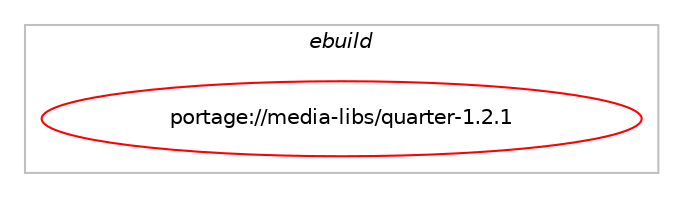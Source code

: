 digraph prolog {

# *************
# Graph options
# *************

newrank=true;
concentrate=true;
compound=true;
graph [rankdir=LR,fontname=Helvetica,fontsize=10,ranksep=1.5];#, ranksep=2.5, nodesep=0.2];
edge  [arrowhead=vee];
node  [fontname=Helvetica,fontsize=10];

# **********
# The ebuild
# **********

subgraph cluster_leftcol {
color=gray;
label=<<i>ebuild</i>>;
id [label="portage://media-libs/quarter-1.2.1", color=red, width=4, href="../media-libs/quarter-1.2.1.svg"];
}

# ****************
# The dependencies
# ****************

subgraph cluster_midcol {
color=gray;
label=<<i>dependencies</i>>;
subgraph cluster_compile {
fillcolor="#eeeeee";
style=filled;
label=<<i>compile</i>>;
# *** BEGIN UNKNOWN DEPENDENCY TYPE (TODO) ***
# id -> equal(use_conditional_group(negative,qt6,portage://media-libs/quarter-1.2.1,[package_dependency(portage://media-libs/quarter-1.2.1,install,no,dev-qt,qtcore,none,[,,],[slot(5)],[]),package_dependency(portage://media-libs/quarter-1.2.1,install,no,dev-qt,qtgui,none,[,,],[slot(5)],[]),package_dependency(portage://media-libs/quarter-1.2.1,install,no,dev-qt,qtwidgets,none,[,,],[slot(5)],[]),package_dependency(portage://media-libs/quarter-1.2.1,install,no,dev-qt,qtopengl,none,[,,],[slot(5)],[]),use_conditional_group(positive,designer,portage://media-libs/quarter-1.2.1,[package_dependency(portage://media-libs/quarter-1.2.1,install,no,dev-qt,designer,none,[,,],[slot(5)],[])])]))
# *** END UNKNOWN DEPENDENCY TYPE (TODO) ***

# *** BEGIN UNKNOWN DEPENDENCY TYPE (TODO) ***
# id -> equal(use_conditional_group(positive,qt6,portage://media-libs/quarter-1.2.1,[package_dependency(portage://media-libs/quarter-1.2.1,install,no,dev-qt,qtbase,none,[,,],[slot(6)],[use(enable(gui),none),use(enable(opengl),none),use(enable(widgets),none)]),package_dependency(portage://media-libs/quarter-1.2.1,install,no,dev-qt,qttools,none,[,,],[slot(6)],[use(enable(widgets),none)]),use_conditional_group(positive,designer,portage://media-libs/quarter-1.2.1,[package_dependency(portage://media-libs/quarter-1.2.1,install,no,dev-qt,qttools,none,[,,],[slot(6)],[use(enable(designer),none)])])]))
# *** END UNKNOWN DEPENDENCY TYPE (TODO) ***

# *** BEGIN UNKNOWN DEPENDENCY TYPE (TODO) ***
# id -> equal(package_dependency(portage://media-libs/quarter-1.2.1,install,no,media-libs,coin,none,[,,],[],[]))
# *** END UNKNOWN DEPENDENCY TYPE (TODO) ***

# *** BEGIN UNKNOWN DEPENDENCY TYPE (TODO) ***
# id -> equal(package_dependency(portage://media-libs/quarter-1.2.1,install,no,virtual,opengl,none,[,,],[],[]))
# *** END UNKNOWN DEPENDENCY TYPE (TODO) ***

}
subgraph cluster_compileandrun {
fillcolor="#eeeeee";
style=filled;
label=<<i>compile and run</i>>;
}
subgraph cluster_run {
fillcolor="#eeeeee";
style=filled;
label=<<i>run</i>>;
# *** BEGIN UNKNOWN DEPENDENCY TYPE (TODO) ***
# id -> equal(use_conditional_group(negative,qt6,portage://media-libs/quarter-1.2.1,[package_dependency(portage://media-libs/quarter-1.2.1,run,no,dev-qt,qtcore,none,[,,],[slot(5)],[]),package_dependency(portage://media-libs/quarter-1.2.1,run,no,dev-qt,qtgui,none,[,,],[slot(5)],[]),package_dependency(portage://media-libs/quarter-1.2.1,run,no,dev-qt,qtwidgets,none,[,,],[slot(5)],[]),package_dependency(portage://media-libs/quarter-1.2.1,run,no,dev-qt,qtopengl,none,[,,],[slot(5)],[]),use_conditional_group(positive,designer,portage://media-libs/quarter-1.2.1,[package_dependency(portage://media-libs/quarter-1.2.1,run,no,dev-qt,designer,none,[,,],[slot(5)],[])])]))
# *** END UNKNOWN DEPENDENCY TYPE (TODO) ***

# *** BEGIN UNKNOWN DEPENDENCY TYPE (TODO) ***
# id -> equal(use_conditional_group(positive,qt6,portage://media-libs/quarter-1.2.1,[package_dependency(portage://media-libs/quarter-1.2.1,run,no,dev-qt,qtbase,none,[,,],[slot(6)],[use(enable(gui),none),use(enable(opengl),none),use(enable(widgets),none)]),package_dependency(portage://media-libs/quarter-1.2.1,run,no,dev-qt,qttools,none,[,,],[slot(6)],[use(enable(widgets),none)]),use_conditional_group(positive,designer,portage://media-libs/quarter-1.2.1,[package_dependency(portage://media-libs/quarter-1.2.1,run,no,dev-qt,qttools,none,[,,],[slot(6)],[use(enable(designer),none)])])]))
# *** END UNKNOWN DEPENDENCY TYPE (TODO) ***

# *** BEGIN UNKNOWN DEPENDENCY TYPE (TODO) ***
# id -> equal(package_dependency(portage://media-libs/quarter-1.2.1,run,no,media-libs,coin,none,[,,],[],[]))
# *** END UNKNOWN DEPENDENCY TYPE (TODO) ***

# *** BEGIN UNKNOWN DEPENDENCY TYPE (TODO) ***
# id -> equal(package_dependency(portage://media-libs/quarter-1.2.1,run,no,virtual,opengl,none,[,,],[],[]))
# *** END UNKNOWN DEPENDENCY TYPE (TODO) ***

}
}

# **************
# The candidates
# **************

subgraph cluster_choices {
rank=same;
color=gray;
label=<<i>candidates</i>>;

}

}

